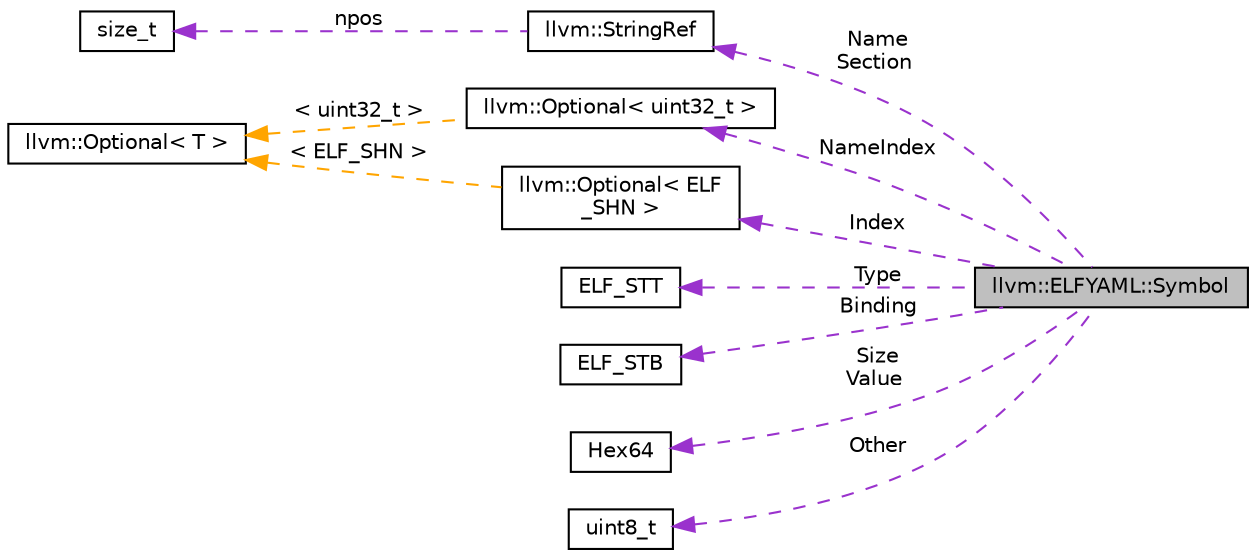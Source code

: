 digraph "llvm::ELFYAML::Symbol"
{
 // LATEX_PDF_SIZE
  bgcolor="transparent";
  edge [fontname="Helvetica",fontsize="10",labelfontname="Helvetica",labelfontsize="10"];
  node [fontname="Helvetica",fontsize="10",shape="box"];
  rankdir="LR";
  Node1 [label="llvm::ELFYAML::Symbol",height=0.2,width=0.4,color="black", fillcolor="grey75", style="filled", fontcolor="black",tooltip=" "];
  Node2 -> Node1 [dir="back",color="darkorchid3",fontsize="10",style="dashed",label=" Name\nSection" ,fontname="Helvetica"];
  Node2 [label="llvm::StringRef",height=0.2,width=0.4,color="black",URL="$classllvm_1_1StringRef.html",tooltip="StringRef - Represent a constant reference to a string, i.e."];
  Node3 -> Node2 [dir="back",color="darkorchid3",fontsize="10",style="dashed",label=" npos" ,fontname="Helvetica"];
  Node3 [label="size_t",height=0.2,width=0.4,color="black",URL="$classsize__t.html",tooltip=" "];
  Node4 -> Node1 [dir="back",color="darkorchid3",fontsize="10",style="dashed",label=" NameIndex" ,fontname="Helvetica"];
  Node4 [label="llvm::Optional\< uint32_t \>",height=0.2,width=0.4,color="black",URL="$classllvm_1_1Optional.html",tooltip=" "];
  Node5 -> Node4 [dir="back",color="orange",fontsize="10",style="dashed",label=" \< uint32_t \>" ,fontname="Helvetica"];
  Node5 [label="llvm::Optional\< T \>",height=0.2,width=0.4,color="black",URL="$classllvm_1_1Optional.html",tooltip=" "];
  Node6 -> Node1 [dir="back",color="darkorchid3",fontsize="10",style="dashed",label=" Type" ,fontname="Helvetica"];
  Node6 [label="ELF_STT",height=0.2,width=0.4,color="black",tooltip=" "];
  Node7 -> Node1 [dir="back",color="darkorchid3",fontsize="10",style="dashed",label=" Index" ,fontname="Helvetica"];
  Node7 [label="llvm::Optional\< ELF\l_SHN \>",height=0.2,width=0.4,color="black",URL="$classllvm_1_1Optional.html",tooltip=" "];
  Node5 -> Node7 [dir="back",color="orange",fontsize="10",style="dashed",label=" \< ELF_SHN \>" ,fontname="Helvetica"];
  Node8 -> Node1 [dir="back",color="darkorchid3",fontsize="10",style="dashed",label=" Binding" ,fontname="Helvetica"];
  Node8 [label="ELF_STB",height=0.2,width=0.4,color="black",tooltip=" "];
  Node9 -> Node1 [dir="back",color="darkorchid3",fontsize="10",style="dashed",label=" Size\nValue" ,fontname="Helvetica"];
  Node9 [label="Hex64",height=0.2,width=0.4,color="black",tooltip=" "];
  Node10 -> Node1 [dir="back",color="darkorchid3",fontsize="10",style="dashed",label=" Other" ,fontname="Helvetica"];
  Node10 [label="uint8_t",height=0.2,width=0.4,color="black",tooltip=" "];
}
